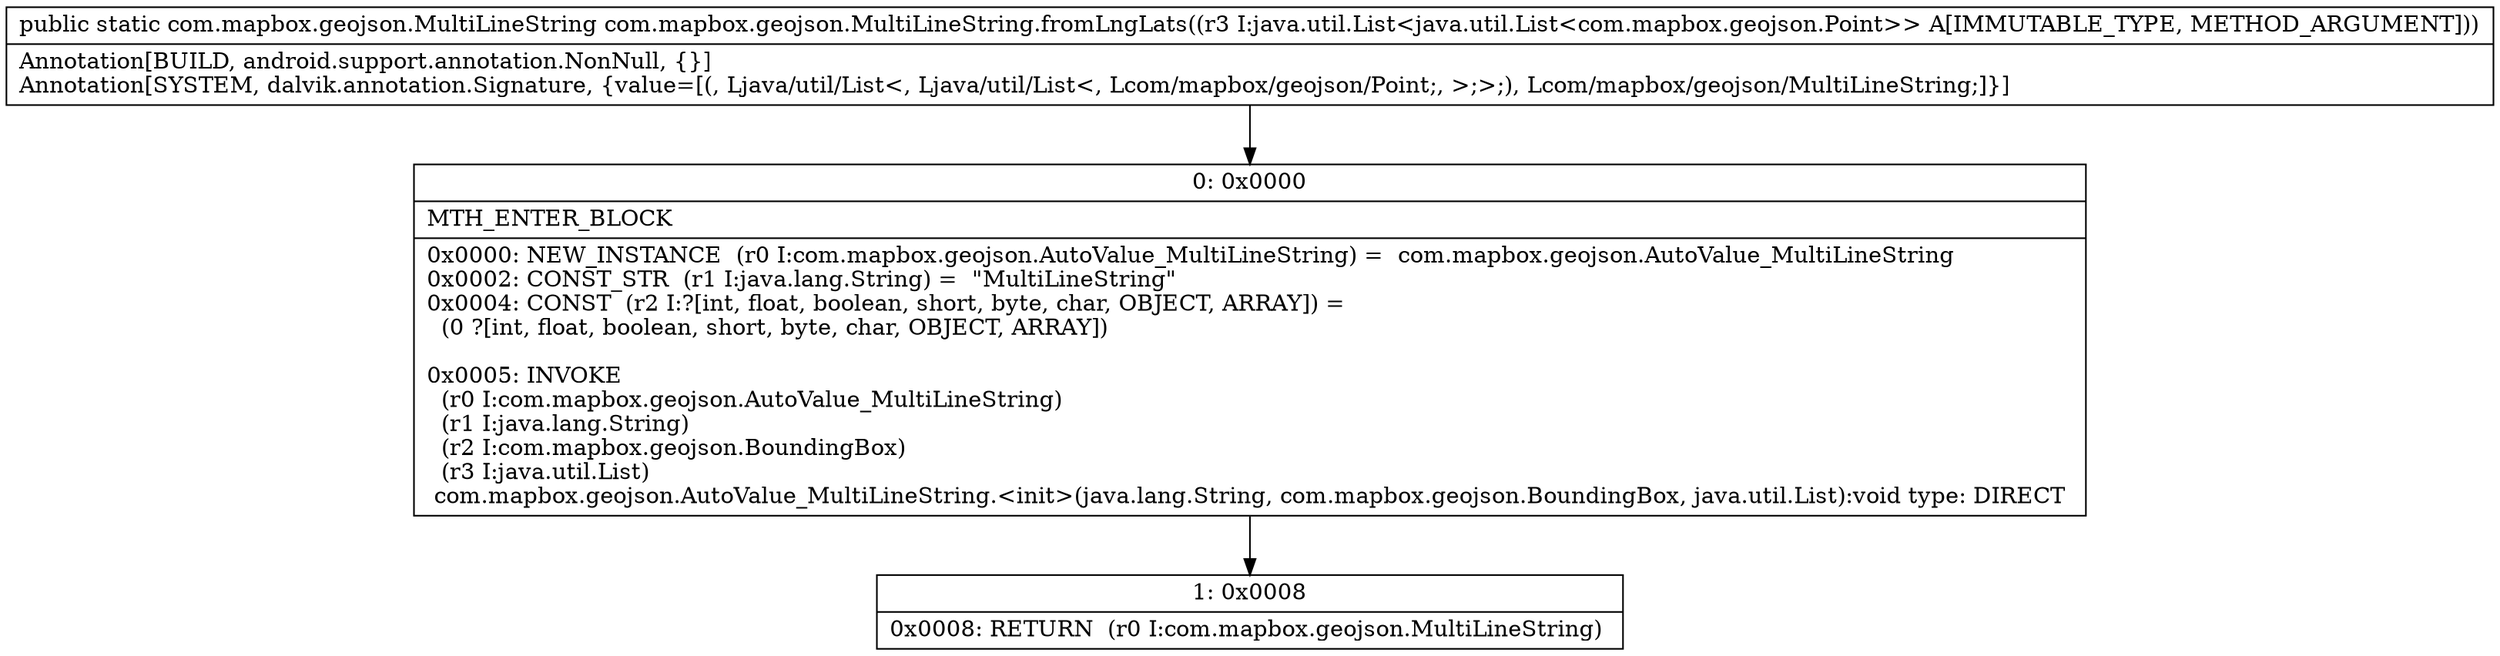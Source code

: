 digraph "CFG forcom.mapbox.geojson.MultiLineString.fromLngLats(Ljava\/util\/List;)Lcom\/mapbox\/geojson\/MultiLineString;" {
Node_0 [shape=record,label="{0\:\ 0x0000|MTH_ENTER_BLOCK\l|0x0000: NEW_INSTANCE  (r0 I:com.mapbox.geojson.AutoValue_MultiLineString) =  com.mapbox.geojson.AutoValue_MultiLineString \l0x0002: CONST_STR  (r1 I:java.lang.String) =  \"MultiLineString\" \l0x0004: CONST  (r2 I:?[int, float, boolean, short, byte, char, OBJECT, ARRAY]) = \l  (0 ?[int, float, boolean, short, byte, char, OBJECT, ARRAY])\l \l0x0005: INVOKE  \l  (r0 I:com.mapbox.geojson.AutoValue_MultiLineString)\l  (r1 I:java.lang.String)\l  (r2 I:com.mapbox.geojson.BoundingBox)\l  (r3 I:java.util.List)\l com.mapbox.geojson.AutoValue_MultiLineString.\<init\>(java.lang.String, com.mapbox.geojson.BoundingBox, java.util.List):void type: DIRECT \l}"];
Node_1 [shape=record,label="{1\:\ 0x0008|0x0008: RETURN  (r0 I:com.mapbox.geojson.MultiLineString) \l}"];
MethodNode[shape=record,label="{public static com.mapbox.geojson.MultiLineString com.mapbox.geojson.MultiLineString.fromLngLats((r3 I:java.util.List\<java.util.List\<com.mapbox.geojson.Point\>\> A[IMMUTABLE_TYPE, METHOD_ARGUMENT]))  | Annotation[BUILD, android.support.annotation.NonNull, \{\}]\lAnnotation[SYSTEM, dalvik.annotation.Signature, \{value=[(, Ljava\/util\/List\<, Ljava\/util\/List\<, Lcom\/mapbox\/geojson\/Point;, \>;\>;), Lcom\/mapbox\/geojson\/MultiLineString;]\}]\l}"];
MethodNode -> Node_0;
Node_0 -> Node_1;
}

